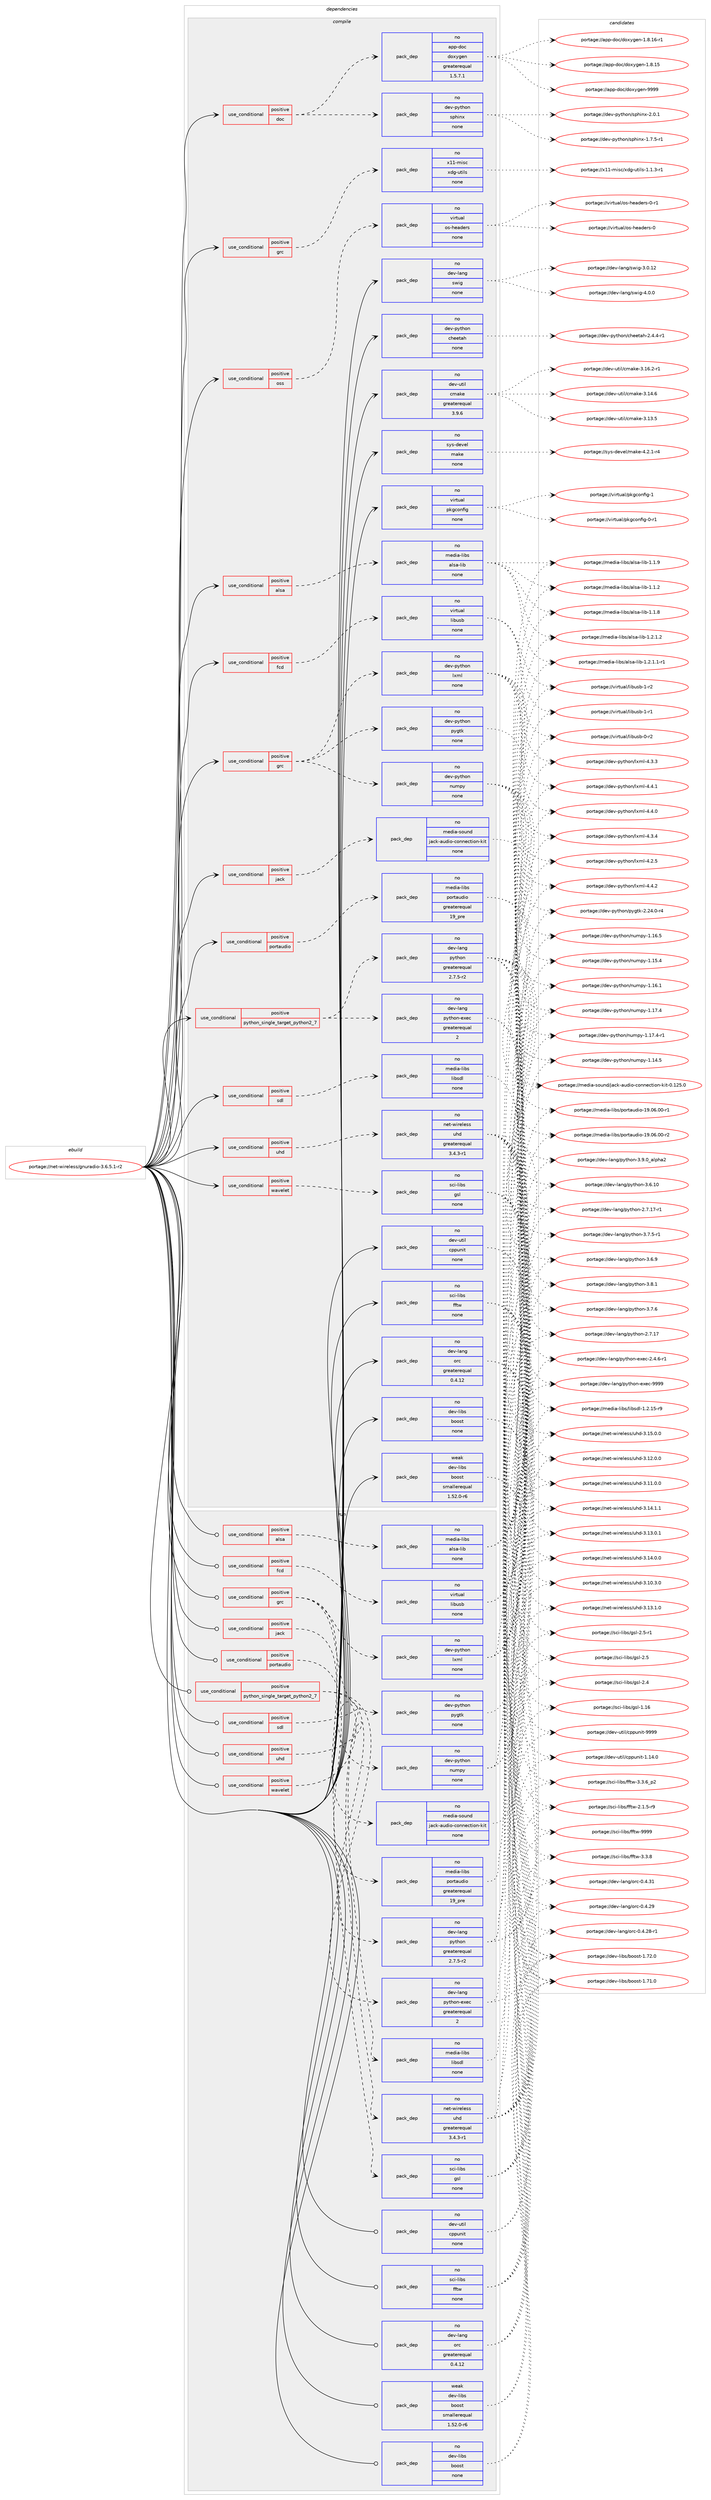 digraph prolog {

# *************
# Graph options
# *************

newrank=true;
concentrate=true;
compound=true;
graph [rankdir=LR,fontname=Helvetica,fontsize=10,ranksep=1.5];#, ranksep=2.5, nodesep=0.2];
edge  [arrowhead=vee];
node  [fontname=Helvetica,fontsize=10];

# **********
# The ebuild
# **********

subgraph cluster_leftcol {
color=gray;
rank=same;
label=<<i>ebuild</i>>;
id [label="portage://net-wireless/gnuradio-3.6.5.1-r2", color=red, width=4, href="../net-wireless/gnuradio-3.6.5.1-r2.svg"];
}

# ****************
# The dependencies
# ****************

subgraph cluster_midcol {
color=gray;
label=<<i>dependencies</i>>;
subgraph cluster_compile {
fillcolor="#eeeeee";
style=filled;
label=<<i>compile</i>>;
subgraph cond22691 {
dependency120195 [label=<<TABLE BORDER="0" CELLBORDER="1" CELLSPACING="0" CELLPADDING="4"><TR><TD ROWSPAN="3" CELLPADDING="10">use_conditional</TD></TR><TR><TD>positive</TD></TR><TR><TD>alsa</TD></TR></TABLE>>, shape=none, color=red];
subgraph pack95549 {
dependency120196 [label=<<TABLE BORDER="0" CELLBORDER="1" CELLSPACING="0" CELLPADDING="4" WIDTH="220"><TR><TD ROWSPAN="6" CELLPADDING="30">pack_dep</TD></TR><TR><TD WIDTH="110">no</TD></TR><TR><TD>media-libs</TD></TR><TR><TD>alsa-lib</TD></TR><TR><TD>none</TD></TR><TR><TD></TD></TR></TABLE>>, shape=none, color=blue];
}
dependency120195:e -> dependency120196:w [weight=20,style="dashed",arrowhead="vee"];
}
id:e -> dependency120195:w [weight=20,style="solid",arrowhead="vee"];
subgraph cond22692 {
dependency120197 [label=<<TABLE BORDER="0" CELLBORDER="1" CELLSPACING="0" CELLPADDING="4"><TR><TD ROWSPAN="3" CELLPADDING="10">use_conditional</TD></TR><TR><TD>positive</TD></TR><TR><TD>doc</TD></TR></TABLE>>, shape=none, color=red];
subgraph pack95550 {
dependency120198 [label=<<TABLE BORDER="0" CELLBORDER="1" CELLSPACING="0" CELLPADDING="4" WIDTH="220"><TR><TD ROWSPAN="6" CELLPADDING="30">pack_dep</TD></TR><TR><TD WIDTH="110">no</TD></TR><TR><TD>app-doc</TD></TR><TR><TD>doxygen</TD></TR><TR><TD>greaterequal</TD></TR><TR><TD>1.5.7.1</TD></TR></TABLE>>, shape=none, color=blue];
}
dependency120197:e -> dependency120198:w [weight=20,style="dashed",arrowhead="vee"];
subgraph pack95551 {
dependency120199 [label=<<TABLE BORDER="0" CELLBORDER="1" CELLSPACING="0" CELLPADDING="4" WIDTH="220"><TR><TD ROWSPAN="6" CELLPADDING="30">pack_dep</TD></TR><TR><TD WIDTH="110">no</TD></TR><TR><TD>dev-python</TD></TR><TR><TD>sphinx</TD></TR><TR><TD>none</TD></TR><TR><TD></TD></TR></TABLE>>, shape=none, color=blue];
}
dependency120197:e -> dependency120199:w [weight=20,style="dashed",arrowhead="vee"];
}
id:e -> dependency120197:w [weight=20,style="solid",arrowhead="vee"];
subgraph cond22693 {
dependency120200 [label=<<TABLE BORDER="0" CELLBORDER="1" CELLSPACING="0" CELLPADDING="4"><TR><TD ROWSPAN="3" CELLPADDING="10">use_conditional</TD></TR><TR><TD>positive</TD></TR><TR><TD>fcd</TD></TR></TABLE>>, shape=none, color=red];
subgraph pack95552 {
dependency120201 [label=<<TABLE BORDER="0" CELLBORDER="1" CELLSPACING="0" CELLPADDING="4" WIDTH="220"><TR><TD ROWSPAN="6" CELLPADDING="30">pack_dep</TD></TR><TR><TD WIDTH="110">no</TD></TR><TR><TD>virtual</TD></TR><TR><TD>libusb</TD></TR><TR><TD>none</TD></TR><TR><TD></TD></TR></TABLE>>, shape=none, color=blue];
}
dependency120200:e -> dependency120201:w [weight=20,style="dashed",arrowhead="vee"];
}
id:e -> dependency120200:w [weight=20,style="solid",arrowhead="vee"];
subgraph cond22694 {
dependency120202 [label=<<TABLE BORDER="0" CELLBORDER="1" CELLSPACING="0" CELLPADDING="4"><TR><TD ROWSPAN="3" CELLPADDING="10">use_conditional</TD></TR><TR><TD>positive</TD></TR><TR><TD>grc</TD></TR></TABLE>>, shape=none, color=red];
subgraph pack95553 {
dependency120203 [label=<<TABLE BORDER="0" CELLBORDER="1" CELLSPACING="0" CELLPADDING="4" WIDTH="220"><TR><TD ROWSPAN="6" CELLPADDING="30">pack_dep</TD></TR><TR><TD WIDTH="110">no</TD></TR><TR><TD>dev-python</TD></TR><TR><TD>lxml</TD></TR><TR><TD>none</TD></TR><TR><TD></TD></TR></TABLE>>, shape=none, color=blue];
}
dependency120202:e -> dependency120203:w [weight=20,style="dashed",arrowhead="vee"];
subgraph pack95554 {
dependency120204 [label=<<TABLE BORDER="0" CELLBORDER="1" CELLSPACING="0" CELLPADDING="4" WIDTH="220"><TR><TD ROWSPAN="6" CELLPADDING="30">pack_dep</TD></TR><TR><TD WIDTH="110">no</TD></TR><TR><TD>dev-python</TD></TR><TR><TD>numpy</TD></TR><TR><TD>none</TD></TR><TR><TD></TD></TR></TABLE>>, shape=none, color=blue];
}
dependency120202:e -> dependency120204:w [weight=20,style="dashed",arrowhead="vee"];
subgraph pack95555 {
dependency120205 [label=<<TABLE BORDER="0" CELLBORDER="1" CELLSPACING="0" CELLPADDING="4" WIDTH="220"><TR><TD ROWSPAN="6" CELLPADDING="30">pack_dep</TD></TR><TR><TD WIDTH="110">no</TD></TR><TR><TD>dev-python</TD></TR><TR><TD>pygtk</TD></TR><TR><TD>none</TD></TR><TR><TD></TD></TR></TABLE>>, shape=none, color=blue];
}
dependency120202:e -> dependency120205:w [weight=20,style="dashed",arrowhead="vee"];
}
id:e -> dependency120202:w [weight=20,style="solid",arrowhead="vee"];
subgraph cond22695 {
dependency120206 [label=<<TABLE BORDER="0" CELLBORDER="1" CELLSPACING="0" CELLPADDING="4"><TR><TD ROWSPAN="3" CELLPADDING="10">use_conditional</TD></TR><TR><TD>positive</TD></TR><TR><TD>grc</TD></TR></TABLE>>, shape=none, color=red];
subgraph pack95556 {
dependency120207 [label=<<TABLE BORDER="0" CELLBORDER="1" CELLSPACING="0" CELLPADDING="4" WIDTH="220"><TR><TD ROWSPAN="6" CELLPADDING="30">pack_dep</TD></TR><TR><TD WIDTH="110">no</TD></TR><TR><TD>x11-misc</TD></TR><TR><TD>xdg-utils</TD></TR><TR><TD>none</TD></TR><TR><TD></TD></TR></TABLE>>, shape=none, color=blue];
}
dependency120206:e -> dependency120207:w [weight=20,style="dashed",arrowhead="vee"];
}
id:e -> dependency120206:w [weight=20,style="solid",arrowhead="vee"];
subgraph cond22696 {
dependency120208 [label=<<TABLE BORDER="0" CELLBORDER="1" CELLSPACING="0" CELLPADDING="4"><TR><TD ROWSPAN="3" CELLPADDING="10">use_conditional</TD></TR><TR><TD>positive</TD></TR><TR><TD>jack</TD></TR></TABLE>>, shape=none, color=red];
subgraph pack95557 {
dependency120209 [label=<<TABLE BORDER="0" CELLBORDER="1" CELLSPACING="0" CELLPADDING="4" WIDTH="220"><TR><TD ROWSPAN="6" CELLPADDING="30">pack_dep</TD></TR><TR><TD WIDTH="110">no</TD></TR><TR><TD>media-sound</TD></TR><TR><TD>jack-audio-connection-kit</TD></TR><TR><TD>none</TD></TR><TR><TD></TD></TR></TABLE>>, shape=none, color=blue];
}
dependency120208:e -> dependency120209:w [weight=20,style="dashed",arrowhead="vee"];
}
id:e -> dependency120208:w [weight=20,style="solid",arrowhead="vee"];
subgraph cond22697 {
dependency120210 [label=<<TABLE BORDER="0" CELLBORDER="1" CELLSPACING="0" CELLPADDING="4"><TR><TD ROWSPAN="3" CELLPADDING="10">use_conditional</TD></TR><TR><TD>positive</TD></TR><TR><TD>oss</TD></TR></TABLE>>, shape=none, color=red];
subgraph pack95558 {
dependency120211 [label=<<TABLE BORDER="0" CELLBORDER="1" CELLSPACING="0" CELLPADDING="4" WIDTH="220"><TR><TD ROWSPAN="6" CELLPADDING="30">pack_dep</TD></TR><TR><TD WIDTH="110">no</TD></TR><TR><TD>virtual</TD></TR><TR><TD>os-headers</TD></TR><TR><TD>none</TD></TR><TR><TD></TD></TR></TABLE>>, shape=none, color=blue];
}
dependency120210:e -> dependency120211:w [weight=20,style="dashed",arrowhead="vee"];
}
id:e -> dependency120210:w [weight=20,style="solid",arrowhead="vee"];
subgraph cond22698 {
dependency120212 [label=<<TABLE BORDER="0" CELLBORDER="1" CELLSPACING="0" CELLPADDING="4"><TR><TD ROWSPAN="3" CELLPADDING="10">use_conditional</TD></TR><TR><TD>positive</TD></TR><TR><TD>portaudio</TD></TR></TABLE>>, shape=none, color=red];
subgraph pack95559 {
dependency120213 [label=<<TABLE BORDER="0" CELLBORDER="1" CELLSPACING="0" CELLPADDING="4" WIDTH="220"><TR><TD ROWSPAN="6" CELLPADDING="30">pack_dep</TD></TR><TR><TD WIDTH="110">no</TD></TR><TR><TD>media-libs</TD></TR><TR><TD>portaudio</TD></TR><TR><TD>greaterequal</TD></TR><TR><TD>19_pre</TD></TR></TABLE>>, shape=none, color=blue];
}
dependency120212:e -> dependency120213:w [weight=20,style="dashed",arrowhead="vee"];
}
id:e -> dependency120212:w [weight=20,style="solid",arrowhead="vee"];
subgraph cond22699 {
dependency120214 [label=<<TABLE BORDER="0" CELLBORDER="1" CELLSPACING="0" CELLPADDING="4"><TR><TD ROWSPAN="3" CELLPADDING="10">use_conditional</TD></TR><TR><TD>positive</TD></TR><TR><TD>python_single_target_python2_7</TD></TR></TABLE>>, shape=none, color=red];
subgraph pack95560 {
dependency120215 [label=<<TABLE BORDER="0" CELLBORDER="1" CELLSPACING="0" CELLPADDING="4" WIDTH="220"><TR><TD ROWSPAN="6" CELLPADDING="30">pack_dep</TD></TR><TR><TD WIDTH="110">no</TD></TR><TR><TD>dev-lang</TD></TR><TR><TD>python</TD></TR><TR><TD>greaterequal</TD></TR><TR><TD>2.7.5-r2</TD></TR></TABLE>>, shape=none, color=blue];
}
dependency120214:e -> dependency120215:w [weight=20,style="dashed",arrowhead="vee"];
subgraph pack95561 {
dependency120216 [label=<<TABLE BORDER="0" CELLBORDER="1" CELLSPACING="0" CELLPADDING="4" WIDTH="220"><TR><TD ROWSPAN="6" CELLPADDING="30">pack_dep</TD></TR><TR><TD WIDTH="110">no</TD></TR><TR><TD>dev-lang</TD></TR><TR><TD>python-exec</TD></TR><TR><TD>greaterequal</TD></TR><TR><TD>2</TD></TR></TABLE>>, shape=none, color=blue];
}
dependency120214:e -> dependency120216:w [weight=20,style="dashed",arrowhead="vee"];
}
id:e -> dependency120214:w [weight=20,style="solid",arrowhead="vee"];
subgraph cond22700 {
dependency120217 [label=<<TABLE BORDER="0" CELLBORDER="1" CELLSPACING="0" CELLPADDING="4"><TR><TD ROWSPAN="3" CELLPADDING="10">use_conditional</TD></TR><TR><TD>positive</TD></TR><TR><TD>sdl</TD></TR></TABLE>>, shape=none, color=red];
subgraph pack95562 {
dependency120218 [label=<<TABLE BORDER="0" CELLBORDER="1" CELLSPACING="0" CELLPADDING="4" WIDTH="220"><TR><TD ROWSPAN="6" CELLPADDING="30">pack_dep</TD></TR><TR><TD WIDTH="110">no</TD></TR><TR><TD>media-libs</TD></TR><TR><TD>libsdl</TD></TR><TR><TD>none</TD></TR><TR><TD></TD></TR></TABLE>>, shape=none, color=blue];
}
dependency120217:e -> dependency120218:w [weight=20,style="dashed",arrowhead="vee"];
}
id:e -> dependency120217:w [weight=20,style="solid",arrowhead="vee"];
subgraph cond22701 {
dependency120219 [label=<<TABLE BORDER="0" CELLBORDER="1" CELLSPACING="0" CELLPADDING="4"><TR><TD ROWSPAN="3" CELLPADDING="10">use_conditional</TD></TR><TR><TD>positive</TD></TR><TR><TD>uhd</TD></TR></TABLE>>, shape=none, color=red];
subgraph pack95563 {
dependency120220 [label=<<TABLE BORDER="0" CELLBORDER="1" CELLSPACING="0" CELLPADDING="4" WIDTH="220"><TR><TD ROWSPAN="6" CELLPADDING="30">pack_dep</TD></TR><TR><TD WIDTH="110">no</TD></TR><TR><TD>net-wireless</TD></TR><TR><TD>uhd</TD></TR><TR><TD>greaterequal</TD></TR><TR><TD>3.4.3-r1</TD></TR></TABLE>>, shape=none, color=blue];
}
dependency120219:e -> dependency120220:w [weight=20,style="dashed",arrowhead="vee"];
}
id:e -> dependency120219:w [weight=20,style="solid",arrowhead="vee"];
subgraph cond22702 {
dependency120221 [label=<<TABLE BORDER="0" CELLBORDER="1" CELLSPACING="0" CELLPADDING="4"><TR><TD ROWSPAN="3" CELLPADDING="10">use_conditional</TD></TR><TR><TD>positive</TD></TR><TR><TD>wavelet</TD></TR></TABLE>>, shape=none, color=red];
subgraph pack95564 {
dependency120222 [label=<<TABLE BORDER="0" CELLBORDER="1" CELLSPACING="0" CELLPADDING="4" WIDTH="220"><TR><TD ROWSPAN="6" CELLPADDING="30">pack_dep</TD></TR><TR><TD WIDTH="110">no</TD></TR><TR><TD>sci-libs</TD></TR><TR><TD>gsl</TD></TR><TR><TD>none</TD></TR><TR><TD></TD></TR></TABLE>>, shape=none, color=blue];
}
dependency120221:e -> dependency120222:w [weight=20,style="dashed",arrowhead="vee"];
}
id:e -> dependency120221:w [weight=20,style="solid",arrowhead="vee"];
subgraph pack95565 {
dependency120223 [label=<<TABLE BORDER="0" CELLBORDER="1" CELLSPACING="0" CELLPADDING="4" WIDTH="220"><TR><TD ROWSPAN="6" CELLPADDING="30">pack_dep</TD></TR><TR><TD WIDTH="110">no</TD></TR><TR><TD>dev-lang</TD></TR><TR><TD>orc</TD></TR><TR><TD>greaterequal</TD></TR><TR><TD>0.4.12</TD></TR></TABLE>>, shape=none, color=blue];
}
id:e -> dependency120223:w [weight=20,style="solid",arrowhead="vee"];
subgraph pack95566 {
dependency120224 [label=<<TABLE BORDER="0" CELLBORDER="1" CELLSPACING="0" CELLPADDING="4" WIDTH="220"><TR><TD ROWSPAN="6" CELLPADDING="30">pack_dep</TD></TR><TR><TD WIDTH="110">no</TD></TR><TR><TD>dev-lang</TD></TR><TR><TD>swig</TD></TR><TR><TD>none</TD></TR><TR><TD></TD></TR></TABLE>>, shape=none, color=blue];
}
id:e -> dependency120224:w [weight=20,style="solid",arrowhead="vee"];
subgraph pack95567 {
dependency120225 [label=<<TABLE BORDER="0" CELLBORDER="1" CELLSPACING="0" CELLPADDING="4" WIDTH="220"><TR><TD ROWSPAN="6" CELLPADDING="30">pack_dep</TD></TR><TR><TD WIDTH="110">no</TD></TR><TR><TD>dev-libs</TD></TR><TR><TD>boost</TD></TR><TR><TD>none</TD></TR><TR><TD></TD></TR></TABLE>>, shape=none, color=blue];
}
id:e -> dependency120225:w [weight=20,style="solid",arrowhead="vee"];
subgraph pack95568 {
dependency120226 [label=<<TABLE BORDER="0" CELLBORDER="1" CELLSPACING="0" CELLPADDING="4" WIDTH="220"><TR><TD ROWSPAN="6" CELLPADDING="30">pack_dep</TD></TR><TR><TD WIDTH="110">no</TD></TR><TR><TD>dev-python</TD></TR><TR><TD>cheetah</TD></TR><TR><TD>none</TD></TR><TR><TD></TD></TR></TABLE>>, shape=none, color=blue];
}
id:e -> dependency120226:w [weight=20,style="solid",arrowhead="vee"];
subgraph pack95569 {
dependency120227 [label=<<TABLE BORDER="0" CELLBORDER="1" CELLSPACING="0" CELLPADDING="4" WIDTH="220"><TR><TD ROWSPAN="6" CELLPADDING="30">pack_dep</TD></TR><TR><TD WIDTH="110">no</TD></TR><TR><TD>dev-util</TD></TR><TR><TD>cmake</TD></TR><TR><TD>greaterequal</TD></TR><TR><TD>3.9.6</TD></TR></TABLE>>, shape=none, color=blue];
}
id:e -> dependency120227:w [weight=20,style="solid",arrowhead="vee"];
subgraph pack95570 {
dependency120228 [label=<<TABLE BORDER="0" CELLBORDER="1" CELLSPACING="0" CELLPADDING="4" WIDTH="220"><TR><TD ROWSPAN="6" CELLPADDING="30">pack_dep</TD></TR><TR><TD WIDTH="110">no</TD></TR><TR><TD>dev-util</TD></TR><TR><TD>cppunit</TD></TR><TR><TD>none</TD></TR><TR><TD></TD></TR></TABLE>>, shape=none, color=blue];
}
id:e -> dependency120228:w [weight=20,style="solid",arrowhead="vee"];
subgraph pack95571 {
dependency120229 [label=<<TABLE BORDER="0" CELLBORDER="1" CELLSPACING="0" CELLPADDING="4" WIDTH="220"><TR><TD ROWSPAN="6" CELLPADDING="30">pack_dep</TD></TR><TR><TD WIDTH="110">no</TD></TR><TR><TD>sci-libs</TD></TR><TR><TD>fftw</TD></TR><TR><TD>none</TD></TR><TR><TD></TD></TR></TABLE>>, shape=none, color=blue];
}
id:e -> dependency120229:w [weight=20,style="solid",arrowhead="vee"];
subgraph pack95572 {
dependency120230 [label=<<TABLE BORDER="0" CELLBORDER="1" CELLSPACING="0" CELLPADDING="4" WIDTH="220"><TR><TD ROWSPAN="6" CELLPADDING="30">pack_dep</TD></TR><TR><TD WIDTH="110">no</TD></TR><TR><TD>sys-devel</TD></TR><TR><TD>make</TD></TR><TR><TD>none</TD></TR><TR><TD></TD></TR></TABLE>>, shape=none, color=blue];
}
id:e -> dependency120230:w [weight=20,style="solid",arrowhead="vee"];
subgraph pack95573 {
dependency120231 [label=<<TABLE BORDER="0" CELLBORDER="1" CELLSPACING="0" CELLPADDING="4" WIDTH="220"><TR><TD ROWSPAN="6" CELLPADDING="30">pack_dep</TD></TR><TR><TD WIDTH="110">no</TD></TR><TR><TD>virtual</TD></TR><TR><TD>pkgconfig</TD></TR><TR><TD>none</TD></TR><TR><TD></TD></TR></TABLE>>, shape=none, color=blue];
}
id:e -> dependency120231:w [weight=20,style="solid",arrowhead="vee"];
subgraph pack95574 {
dependency120232 [label=<<TABLE BORDER="0" CELLBORDER="1" CELLSPACING="0" CELLPADDING="4" WIDTH="220"><TR><TD ROWSPAN="6" CELLPADDING="30">pack_dep</TD></TR><TR><TD WIDTH="110">weak</TD></TR><TR><TD>dev-libs</TD></TR><TR><TD>boost</TD></TR><TR><TD>smallerequal</TD></TR><TR><TD>1.52.0-r6</TD></TR></TABLE>>, shape=none, color=blue];
}
id:e -> dependency120232:w [weight=20,style="solid",arrowhead="vee"];
}
subgraph cluster_compileandrun {
fillcolor="#eeeeee";
style=filled;
label=<<i>compile and run</i>>;
}
subgraph cluster_run {
fillcolor="#eeeeee";
style=filled;
label=<<i>run</i>>;
subgraph cond22703 {
dependency120233 [label=<<TABLE BORDER="0" CELLBORDER="1" CELLSPACING="0" CELLPADDING="4"><TR><TD ROWSPAN="3" CELLPADDING="10">use_conditional</TD></TR><TR><TD>positive</TD></TR><TR><TD>alsa</TD></TR></TABLE>>, shape=none, color=red];
subgraph pack95575 {
dependency120234 [label=<<TABLE BORDER="0" CELLBORDER="1" CELLSPACING="0" CELLPADDING="4" WIDTH="220"><TR><TD ROWSPAN="6" CELLPADDING="30">pack_dep</TD></TR><TR><TD WIDTH="110">no</TD></TR><TR><TD>media-libs</TD></TR><TR><TD>alsa-lib</TD></TR><TR><TD>none</TD></TR><TR><TD></TD></TR></TABLE>>, shape=none, color=blue];
}
dependency120233:e -> dependency120234:w [weight=20,style="dashed",arrowhead="vee"];
}
id:e -> dependency120233:w [weight=20,style="solid",arrowhead="odot"];
subgraph cond22704 {
dependency120235 [label=<<TABLE BORDER="0" CELLBORDER="1" CELLSPACING="0" CELLPADDING="4"><TR><TD ROWSPAN="3" CELLPADDING="10">use_conditional</TD></TR><TR><TD>positive</TD></TR><TR><TD>fcd</TD></TR></TABLE>>, shape=none, color=red];
subgraph pack95576 {
dependency120236 [label=<<TABLE BORDER="0" CELLBORDER="1" CELLSPACING="0" CELLPADDING="4" WIDTH="220"><TR><TD ROWSPAN="6" CELLPADDING="30">pack_dep</TD></TR><TR><TD WIDTH="110">no</TD></TR><TR><TD>virtual</TD></TR><TR><TD>libusb</TD></TR><TR><TD>none</TD></TR><TR><TD></TD></TR></TABLE>>, shape=none, color=blue];
}
dependency120235:e -> dependency120236:w [weight=20,style="dashed",arrowhead="vee"];
}
id:e -> dependency120235:w [weight=20,style="solid",arrowhead="odot"];
subgraph cond22705 {
dependency120237 [label=<<TABLE BORDER="0" CELLBORDER="1" CELLSPACING="0" CELLPADDING="4"><TR><TD ROWSPAN="3" CELLPADDING="10">use_conditional</TD></TR><TR><TD>positive</TD></TR><TR><TD>grc</TD></TR></TABLE>>, shape=none, color=red];
subgraph pack95577 {
dependency120238 [label=<<TABLE BORDER="0" CELLBORDER="1" CELLSPACING="0" CELLPADDING="4" WIDTH="220"><TR><TD ROWSPAN="6" CELLPADDING="30">pack_dep</TD></TR><TR><TD WIDTH="110">no</TD></TR><TR><TD>dev-python</TD></TR><TR><TD>lxml</TD></TR><TR><TD>none</TD></TR><TR><TD></TD></TR></TABLE>>, shape=none, color=blue];
}
dependency120237:e -> dependency120238:w [weight=20,style="dashed",arrowhead="vee"];
subgraph pack95578 {
dependency120239 [label=<<TABLE BORDER="0" CELLBORDER="1" CELLSPACING="0" CELLPADDING="4" WIDTH="220"><TR><TD ROWSPAN="6" CELLPADDING="30">pack_dep</TD></TR><TR><TD WIDTH="110">no</TD></TR><TR><TD>dev-python</TD></TR><TR><TD>numpy</TD></TR><TR><TD>none</TD></TR><TR><TD></TD></TR></TABLE>>, shape=none, color=blue];
}
dependency120237:e -> dependency120239:w [weight=20,style="dashed",arrowhead="vee"];
subgraph pack95579 {
dependency120240 [label=<<TABLE BORDER="0" CELLBORDER="1" CELLSPACING="0" CELLPADDING="4" WIDTH="220"><TR><TD ROWSPAN="6" CELLPADDING="30">pack_dep</TD></TR><TR><TD WIDTH="110">no</TD></TR><TR><TD>dev-python</TD></TR><TR><TD>pygtk</TD></TR><TR><TD>none</TD></TR><TR><TD></TD></TR></TABLE>>, shape=none, color=blue];
}
dependency120237:e -> dependency120240:w [weight=20,style="dashed",arrowhead="vee"];
}
id:e -> dependency120237:w [weight=20,style="solid",arrowhead="odot"];
subgraph cond22706 {
dependency120241 [label=<<TABLE BORDER="0" CELLBORDER="1" CELLSPACING="0" CELLPADDING="4"><TR><TD ROWSPAN="3" CELLPADDING="10">use_conditional</TD></TR><TR><TD>positive</TD></TR><TR><TD>jack</TD></TR></TABLE>>, shape=none, color=red];
subgraph pack95580 {
dependency120242 [label=<<TABLE BORDER="0" CELLBORDER="1" CELLSPACING="0" CELLPADDING="4" WIDTH="220"><TR><TD ROWSPAN="6" CELLPADDING="30">pack_dep</TD></TR><TR><TD WIDTH="110">no</TD></TR><TR><TD>media-sound</TD></TR><TR><TD>jack-audio-connection-kit</TD></TR><TR><TD>none</TD></TR><TR><TD></TD></TR></TABLE>>, shape=none, color=blue];
}
dependency120241:e -> dependency120242:w [weight=20,style="dashed",arrowhead="vee"];
}
id:e -> dependency120241:w [weight=20,style="solid",arrowhead="odot"];
subgraph cond22707 {
dependency120243 [label=<<TABLE BORDER="0" CELLBORDER="1" CELLSPACING="0" CELLPADDING="4"><TR><TD ROWSPAN="3" CELLPADDING="10">use_conditional</TD></TR><TR><TD>positive</TD></TR><TR><TD>portaudio</TD></TR></TABLE>>, shape=none, color=red];
subgraph pack95581 {
dependency120244 [label=<<TABLE BORDER="0" CELLBORDER="1" CELLSPACING="0" CELLPADDING="4" WIDTH="220"><TR><TD ROWSPAN="6" CELLPADDING="30">pack_dep</TD></TR><TR><TD WIDTH="110">no</TD></TR><TR><TD>media-libs</TD></TR><TR><TD>portaudio</TD></TR><TR><TD>greaterequal</TD></TR><TR><TD>19_pre</TD></TR></TABLE>>, shape=none, color=blue];
}
dependency120243:e -> dependency120244:w [weight=20,style="dashed",arrowhead="vee"];
}
id:e -> dependency120243:w [weight=20,style="solid",arrowhead="odot"];
subgraph cond22708 {
dependency120245 [label=<<TABLE BORDER="0" CELLBORDER="1" CELLSPACING="0" CELLPADDING="4"><TR><TD ROWSPAN="3" CELLPADDING="10">use_conditional</TD></TR><TR><TD>positive</TD></TR><TR><TD>python_single_target_python2_7</TD></TR></TABLE>>, shape=none, color=red];
subgraph pack95582 {
dependency120246 [label=<<TABLE BORDER="0" CELLBORDER="1" CELLSPACING="0" CELLPADDING="4" WIDTH="220"><TR><TD ROWSPAN="6" CELLPADDING="30">pack_dep</TD></TR><TR><TD WIDTH="110">no</TD></TR><TR><TD>dev-lang</TD></TR><TR><TD>python</TD></TR><TR><TD>greaterequal</TD></TR><TR><TD>2.7.5-r2</TD></TR></TABLE>>, shape=none, color=blue];
}
dependency120245:e -> dependency120246:w [weight=20,style="dashed",arrowhead="vee"];
subgraph pack95583 {
dependency120247 [label=<<TABLE BORDER="0" CELLBORDER="1" CELLSPACING="0" CELLPADDING="4" WIDTH="220"><TR><TD ROWSPAN="6" CELLPADDING="30">pack_dep</TD></TR><TR><TD WIDTH="110">no</TD></TR><TR><TD>dev-lang</TD></TR><TR><TD>python-exec</TD></TR><TR><TD>greaterequal</TD></TR><TR><TD>2</TD></TR></TABLE>>, shape=none, color=blue];
}
dependency120245:e -> dependency120247:w [weight=20,style="dashed",arrowhead="vee"];
}
id:e -> dependency120245:w [weight=20,style="solid",arrowhead="odot"];
subgraph cond22709 {
dependency120248 [label=<<TABLE BORDER="0" CELLBORDER="1" CELLSPACING="0" CELLPADDING="4"><TR><TD ROWSPAN="3" CELLPADDING="10">use_conditional</TD></TR><TR><TD>positive</TD></TR><TR><TD>sdl</TD></TR></TABLE>>, shape=none, color=red];
subgraph pack95584 {
dependency120249 [label=<<TABLE BORDER="0" CELLBORDER="1" CELLSPACING="0" CELLPADDING="4" WIDTH="220"><TR><TD ROWSPAN="6" CELLPADDING="30">pack_dep</TD></TR><TR><TD WIDTH="110">no</TD></TR><TR><TD>media-libs</TD></TR><TR><TD>libsdl</TD></TR><TR><TD>none</TD></TR><TR><TD></TD></TR></TABLE>>, shape=none, color=blue];
}
dependency120248:e -> dependency120249:w [weight=20,style="dashed",arrowhead="vee"];
}
id:e -> dependency120248:w [weight=20,style="solid",arrowhead="odot"];
subgraph cond22710 {
dependency120250 [label=<<TABLE BORDER="0" CELLBORDER="1" CELLSPACING="0" CELLPADDING="4"><TR><TD ROWSPAN="3" CELLPADDING="10">use_conditional</TD></TR><TR><TD>positive</TD></TR><TR><TD>uhd</TD></TR></TABLE>>, shape=none, color=red];
subgraph pack95585 {
dependency120251 [label=<<TABLE BORDER="0" CELLBORDER="1" CELLSPACING="0" CELLPADDING="4" WIDTH="220"><TR><TD ROWSPAN="6" CELLPADDING="30">pack_dep</TD></TR><TR><TD WIDTH="110">no</TD></TR><TR><TD>net-wireless</TD></TR><TR><TD>uhd</TD></TR><TR><TD>greaterequal</TD></TR><TR><TD>3.4.3-r1</TD></TR></TABLE>>, shape=none, color=blue];
}
dependency120250:e -> dependency120251:w [weight=20,style="dashed",arrowhead="vee"];
}
id:e -> dependency120250:w [weight=20,style="solid",arrowhead="odot"];
subgraph cond22711 {
dependency120252 [label=<<TABLE BORDER="0" CELLBORDER="1" CELLSPACING="0" CELLPADDING="4"><TR><TD ROWSPAN="3" CELLPADDING="10">use_conditional</TD></TR><TR><TD>positive</TD></TR><TR><TD>wavelet</TD></TR></TABLE>>, shape=none, color=red];
subgraph pack95586 {
dependency120253 [label=<<TABLE BORDER="0" CELLBORDER="1" CELLSPACING="0" CELLPADDING="4" WIDTH="220"><TR><TD ROWSPAN="6" CELLPADDING="30">pack_dep</TD></TR><TR><TD WIDTH="110">no</TD></TR><TR><TD>sci-libs</TD></TR><TR><TD>gsl</TD></TR><TR><TD>none</TD></TR><TR><TD></TD></TR></TABLE>>, shape=none, color=blue];
}
dependency120252:e -> dependency120253:w [weight=20,style="dashed",arrowhead="vee"];
}
id:e -> dependency120252:w [weight=20,style="solid",arrowhead="odot"];
subgraph pack95587 {
dependency120254 [label=<<TABLE BORDER="0" CELLBORDER="1" CELLSPACING="0" CELLPADDING="4" WIDTH="220"><TR><TD ROWSPAN="6" CELLPADDING="30">pack_dep</TD></TR><TR><TD WIDTH="110">no</TD></TR><TR><TD>dev-lang</TD></TR><TR><TD>orc</TD></TR><TR><TD>greaterequal</TD></TR><TR><TD>0.4.12</TD></TR></TABLE>>, shape=none, color=blue];
}
id:e -> dependency120254:w [weight=20,style="solid",arrowhead="odot"];
subgraph pack95588 {
dependency120255 [label=<<TABLE BORDER="0" CELLBORDER="1" CELLSPACING="0" CELLPADDING="4" WIDTH="220"><TR><TD ROWSPAN="6" CELLPADDING="30">pack_dep</TD></TR><TR><TD WIDTH="110">no</TD></TR><TR><TD>dev-libs</TD></TR><TR><TD>boost</TD></TR><TR><TD>none</TD></TR><TR><TD></TD></TR></TABLE>>, shape=none, color=blue];
}
id:e -> dependency120255:w [weight=20,style="solid",arrowhead="odot"];
subgraph pack95589 {
dependency120256 [label=<<TABLE BORDER="0" CELLBORDER="1" CELLSPACING="0" CELLPADDING="4" WIDTH="220"><TR><TD ROWSPAN="6" CELLPADDING="30">pack_dep</TD></TR><TR><TD WIDTH="110">no</TD></TR><TR><TD>dev-util</TD></TR><TR><TD>cppunit</TD></TR><TR><TD>none</TD></TR><TR><TD></TD></TR></TABLE>>, shape=none, color=blue];
}
id:e -> dependency120256:w [weight=20,style="solid",arrowhead="odot"];
subgraph pack95590 {
dependency120257 [label=<<TABLE BORDER="0" CELLBORDER="1" CELLSPACING="0" CELLPADDING="4" WIDTH="220"><TR><TD ROWSPAN="6" CELLPADDING="30">pack_dep</TD></TR><TR><TD WIDTH="110">no</TD></TR><TR><TD>sci-libs</TD></TR><TR><TD>fftw</TD></TR><TR><TD>none</TD></TR><TR><TD></TD></TR></TABLE>>, shape=none, color=blue];
}
id:e -> dependency120257:w [weight=20,style="solid",arrowhead="odot"];
subgraph pack95591 {
dependency120258 [label=<<TABLE BORDER="0" CELLBORDER="1" CELLSPACING="0" CELLPADDING="4" WIDTH="220"><TR><TD ROWSPAN="6" CELLPADDING="30">pack_dep</TD></TR><TR><TD WIDTH="110">weak</TD></TR><TR><TD>dev-libs</TD></TR><TR><TD>boost</TD></TR><TR><TD>smallerequal</TD></TR><TR><TD>1.52.0-r6</TD></TR></TABLE>>, shape=none, color=blue];
}
id:e -> dependency120258:w [weight=20,style="solid",arrowhead="odot"];
}
}

# **************
# The candidates
# **************

subgraph cluster_choices {
rank=same;
color=gray;
label=<<i>candidates</i>>;

subgraph choice95549 {
color=black;
nodesep=1;
choice10910110010597451081059811547971081159745108105984549465046494650 [label="portage://media-libs/alsa-lib-1.2.1.2", color=red, width=4,href="../media-libs/alsa-lib-1.2.1.2.svg"];
choice109101100105974510810598115479710811597451081059845494650464946494511449 [label="portage://media-libs/alsa-lib-1.2.1.1-r1", color=red, width=4,href="../media-libs/alsa-lib-1.2.1.1-r1.svg"];
choice1091011001059745108105981154797108115974510810598454946494657 [label="portage://media-libs/alsa-lib-1.1.9", color=red, width=4,href="../media-libs/alsa-lib-1.1.9.svg"];
choice1091011001059745108105981154797108115974510810598454946494656 [label="portage://media-libs/alsa-lib-1.1.8", color=red, width=4,href="../media-libs/alsa-lib-1.1.8.svg"];
choice1091011001059745108105981154797108115974510810598454946494650 [label="portage://media-libs/alsa-lib-1.1.2", color=red, width=4,href="../media-libs/alsa-lib-1.1.2.svg"];
dependency120196:e -> choice10910110010597451081059811547971081159745108105984549465046494650:w [style=dotted,weight="100"];
dependency120196:e -> choice109101100105974510810598115479710811597451081059845494650464946494511449:w [style=dotted,weight="100"];
dependency120196:e -> choice1091011001059745108105981154797108115974510810598454946494657:w [style=dotted,weight="100"];
dependency120196:e -> choice1091011001059745108105981154797108115974510810598454946494656:w [style=dotted,weight="100"];
dependency120196:e -> choice1091011001059745108105981154797108115974510810598454946494650:w [style=dotted,weight="100"];
}
subgraph choice95550 {
color=black;
nodesep=1;
choice971121124510011199471001111201211031011104557575757 [label="portage://app-doc/doxygen-9999", color=red, width=4,href="../app-doc/doxygen-9999.svg"];
choice97112112451001119947100111120121103101110454946564649544511449 [label="portage://app-doc/doxygen-1.8.16-r1", color=red, width=4,href="../app-doc/doxygen-1.8.16-r1.svg"];
choice9711211245100111994710011112012110310111045494656464953 [label="portage://app-doc/doxygen-1.8.15", color=red, width=4,href="../app-doc/doxygen-1.8.15.svg"];
dependency120198:e -> choice971121124510011199471001111201211031011104557575757:w [style=dotted,weight="100"];
dependency120198:e -> choice97112112451001119947100111120121103101110454946564649544511449:w [style=dotted,weight="100"];
dependency120198:e -> choice9711211245100111994710011112012110310111045494656464953:w [style=dotted,weight="100"];
}
subgraph choice95551 {
color=black;
nodesep=1;
choice1001011184511212111610411111047115112104105110120455046484649 [label="portage://dev-python/sphinx-2.0.1", color=red, width=4,href="../dev-python/sphinx-2.0.1.svg"];
choice10010111845112121116104111110471151121041051101204549465546534511449 [label="portage://dev-python/sphinx-1.7.5-r1", color=red, width=4,href="../dev-python/sphinx-1.7.5-r1.svg"];
dependency120199:e -> choice1001011184511212111610411111047115112104105110120455046484649:w [style=dotted,weight="100"];
dependency120199:e -> choice10010111845112121116104111110471151121041051101204549465546534511449:w [style=dotted,weight="100"];
}
subgraph choice95552 {
color=black;
nodesep=1;
choice1181051141161179710847108105981171159845494511450 [label="portage://virtual/libusb-1-r2", color=red, width=4,href="../virtual/libusb-1-r2.svg"];
choice1181051141161179710847108105981171159845494511449 [label="portage://virtual/libusb-1-r1", color=red, width=4,href="../virtual/libusb-1-r1.svg"];
choice1181051141161179710847108105981171159845484511450 [label="portage://virtual/libusb-0-r2", color=red, width=4,href="../virtual/libusb-0-r2.svg"];
dependency120201:e -> choice1181051141161179710847108105981171159845494511450:w [style=dotted,weight="100"];
dependency120201:e -> choice1181051141161179710847108105981171159845494511449:w [style=dotted,weight="100"];
dependency120201:e -> choice1181051141161179710847108105981171159845484511450:w [style=dotted,weight="100"];
}
subgraph choice95553 {
color=black;
nodesep=1;
choice1001011184511212111610411111047108120109108455246524650 [label="portage://dev-python/lxml-4.4.2", color=red, width=4,href="../dev-python/lxml-4.4.2.svg"];
choice1001011184511212111610411111047108120109108455246524649 [label="portage://dev-python/lxml-4.4.1", color=red, width=4,href="../dev-python/lxml-4.4.1.svg"];
choice1001011184511212111610411111047108120109108455246524648 [label="portage://dev-python/lxml-4.4.0", color=red, width=4,href="../dev-python/lxml-4.4.0.svg"];
choice1001011184511212111610411111047108120109108455246514652 [label="portage://dev-python/lxml-4.3.4", color=red, width=4,href="../dev-python/lxml-4.3.4.svg"];
choice1001011184511212111610411111047108120109108455246514651 [label="portage://dev-python/lxml-4.3.3", color=red, width=4,href="../dev-python/lxml-4.3.3.svg"];
choice1001011184511212111610411111047108120109108455246504653 [label="portage://dev-python/lxml-4.2.5", color=red, width=4,href="../dev-python/lxml-4.2.5.svg"];
dependency120203:e -> choice1001011184511212111610411111047108120109108455246524650:w [style=dotted,weight="100"];
dependency120203:e -> choice1001011184511212111610411111047108120109108455246524649:w [style=dotted,weight="100"];
dependency120203:e -> choice1001011184511212111610411111047108120109108455246524648:w [style=dotted,weight="100"];
dependency120203:e -> choice1001011184511212111610411111047108120109108455246514652:w [style=dotted,weight="100"];
dependency120203:e -> choice1001011184511212111610411111047108120109108455246514651:w [style=dotted,weight="100"];
dependency120203:e -> choice1001011184511212111610411111047108120109108455246504653:w [style=dotted,weight="100"];
}
subgraph choice95554 {
color=black;
nodesep=1;
choice1001011184511212111610411111047110117109112121454946495546524511449 [label="portage://dev-python/numpy-1.17.4-r1", color=red, width=4,href="../dev-python/numpy-1.17.4-r1.svg"];
choice100101118451121211161041111104711011710911212145494649554652 [label="portage://dev-python/numpy-1.17.4", color=red, width=4,href="../dev-python/numpy-1.17.4.svg"];
choice100101118451121211161041111104711011710911212145494649544653 [label="portage://dev-python/numpy-1.16.5", color=red, width=4,href="../dev-python/numpy-1.16.5.svg"];
choice100101118451121211161041111104711011710911212145494649544649 [label="portage://dev-python/numpy-1.16.1", color=red, width=4,href="../dev-python/numpy-1.16.1.svg"];
choice100101118451121211161041111104711011710911212145494649534652 [label="portage://dev-python/numpy-1.15.4", color=red, width=4,href="../dev-python/numpy-1.15.4.svg"];
choice100101118451121211161041111104711011710911212145494649524653 [label="portage://dev-python/numpy-1.14.5", color=red, width=4,href="../dev-python/numpy-1.14.5.svg"];
dependency120204:e -> choice1001011184511212111610411111047110117109112121454946495546524511449:w [style=dotted,weight="100"];
dependency120204:e -> choice100101118451121211161041111104711011710911212145494649554652:w [style=dotted,weight="100"];
dependency120204:e -> choice100101118451121211161041111104711011710911212145494649544653:w [style=dotted,weight="100"];
dependency120204:e -> choice100101118451121211161041111104711011710911212145494649544649:w [style=dotted,weight="100"];
dependency120204:e -> choice100101118451121211161041111104711011710911212145494649534652:w [style=dotted,weight="100"];
dependency120204:e -> choice100101118451121211161041111104711011710911212145494649524653:w [style=dotted,weight="100"];
}
subgraph choice95555 {
color=black;
nodesep=1;
choice1001011184511212111610411111047112121103116107455046505246484511452 [label="portage://dev-python/pygtk-2.24.0-r4", color=red, width=4,href="../dev-python/pygtk-2.24.0-r4.svg"];
dependency120205:e -> choice1001011184511212111610411111047112121103116107455046505246484511452:w [style=dotted,weight="100"];
}
subgraph choice95556 {
color=black;
nodesep=1;
choice1204949451091051159947120100103451171161051081154549464946514511449 [label="portage://x11-misc/xdg-utils-1.1.3-r1", color=red, width=4,href="../x11-misc/xdg-utils-1.1.3-r1.svg"];
dependency120207:e -> choice1204949451091051159947120100103451171161051081154549464946514511449:w [style=dotted,weight="100"];
}
subgraph choice95557 {
color=black;
nodesep=1;
choice10910110010597451151111171101004710697991074597117100105111459911111011010199116105111110451071051164548464950534648 [label="portage://media-sound/jack-audio-connection-kit-0.125.0", color=red, width=4,href="../media-sound/jack-audio-connection-kit-0.125.0.svg"];
dependency120209:e -> choice10910110010597451151111171101004710697991074597117100105111459911111011010199116105111110451071051164548464950534648:w [style=dotted,weight="100"];
}
subgraph choice95558 {
color=black;
nodesep=1;
choice1181051141161179710847111115451041019710010111411545484511449 [label="portage://virtual/os-headers-0-r1", color=red, width=4,href="../virtual/os-headers-0-r1.svg"];
choice118105114116117971084711111545104101971001011141154548 [label="portage://virtual/os-headers-0", color=red, width=4,href="../virtual/os-headers-0.svg"];
dependency120211:e -> choice1181051141161179710847111115451041019710010111411545484511449:w [style=dotted,weight="100"];
dependency120211:e -> choice118105114116117971084711111545104101971001011141154548:w [style=dotted,weight="100"];
}
subgraph choice95559 {
color=black;
nodesep=1;
choice10910110010597451081059811547112111114116971171001051114549574648544648484511450 [label="portage://media-libs/portaudio-19.06.00-r2", color=red, width=4,href="../media-libs/portaudio-19.06.00-r2.svg"];
choice10910110010597451081059811547112111114116971171001051114549574648544648484511449 [label="portage://media-libs/portaudio-19.06.00-r1", color=red, width=4,href="../media-libs/portaudio-19.06.00-r1.svg"];
dependency120213:e -> choice10910110010597451081059811547112111114116971171001051114549574648544648484511450:w [style=dotted,weight="100"];
dependency120213:e -> choice10910110010597451081059811547112111114116971171001051114549574648544648484511449:w [style=dotted,weight="100"];
}
subgraph choice95560 {
color=black;
nodesep=1;
choice10010111845108971101034711212111610411111045514657464895971081121049750 [label="portage://dev-lang/python-3.9.0_alpha2", color=red, width=4,href="../dev-lang/python-3.9.0_alpha2.svg"];
choice100101118451089711010347112121116104111110455146564649 [label="portage://dev-lang/python-3.8.1", color=red, width=4,href="../dev-lang/python-3.8.1.svg"];
choice100101118451089711010347112121116104111110455146554654 [label="portage://dev-lang/python-3.7.6", color=red, width=4,href="../dev-lang/python-3.7.6.svg"];
choice1001011184510897110103471121211161041111104551465546534511449 [label="portage://dev-lang/python-3.7.5-r1", color=red, width=4,href="../dev-lang/python-3.7.5-r1.svg"];
choice100101118451089711010347112121116104111110455146544657 [label="portage://dev-lang/python-3.6.9", color=red, width=4,href="../dev-lang/python-3.6.9.svg"];
choice10010111845108971101034711212111610411111045514654464948 [label="portage://dev-lang/python-3.6.10", color=red, width=4,href="../dev-lang/python-3.6.10.svg"];
choice100101118451089711010347112121116104111110455046554649554511449 [label="portage://dev-lang/python-2.7.17-r1", color=red, width=4,href="../dev-lang/python-2.7.17-r1.svg"];
choice10010111845108971101034711212111610411111045504655464955 [label="portage://dev-lang/python-2.7.17", color=red, width=4,href="../dev-lang/python-2.7.17.svg"];
dependency120215:e -> choice10010111845108971101034711212111610411111045514657464895971081121049750:w [style=dotted,weight="100"];
dependency120215:e -> choice100101118451089711010347112121116104111110455146564649:w [style=dotted,weight="100"];
dependency120215:e -> choice100101118451089711010347112121116104111110455146554654:w [style=dotted,weight="100"];
dependency120215:e -> choice1001011184510897110103471121211161041111104551465546534511449:w [style=dotted,weight="100"];
dependency120215:e -> choice100101118451089711010347112121116104111110455146544657:w [style=dotted,weight="100"];
dependency120215:e -> choice10010111845108971101034711212111610411111045514654464948:w [style=dotted,weight="100"];
dependency120215:e -> choice100101118451089711010347112121116104111110455046554649554511449:w [style=dotted,weight="100"];
dependency120215:e -> choice10010111845108971101034711212111610411111045504655464955:w [style=dotted,weight="100"];
}
subgraph choice95561 {
color=black;
nodesep=1;
choice10010111845108971101034711212111610411111045101120101994557575757 [label="portage://dev-lang/python-exec-9999", color=red, width=4,href="../dev-lang/python-exec-9999.svg"];
choice10010111845108971101034711212111610411111045101120101994550465246544511449 [label="portage://dev-lang/python-exec-2.4.6-r1", color=red, width=4,href="../dev-lang/python-exec-2.4.6-r1.svg"];
dependency120216:e -> choice10010111845108971101034711212111610411111045101120101994557575757:w [style=dotted,weight="100"];
dependency120216:e -> choice10010111845108971101034711212111610411111045101120101994550465246544511449:w [style=dotted,weight="100"];
}
subgraph choice95562 {
color=black;
nodesep=1;
choice1091011001059745108105981154710810598115100108454946504649534511457 [label="portage://media-libs/libsdl-1.2.15-r9", color=red, width=4,href="../media-libs/libsdl-1.2.15-r9.svg"];
dependency120218:e -> choice1091011001059745108105981154710810598115100108454946504649534511457:w [style=dotted,weight="100"];
}
subgraph choice95563 {
color=black;
nodesep=1;
choice1101011164511910511410110810111511547117104100455146495346484648 [label="portage://net-wireless/uhd-3.15.0.0", color=red, width=4,href="../net-wireless/uhd-3.15.0.0.svg"];
choice1101011164511910511410110810111511547117104100455146495246494649 [label="portage://net-wireless/uhd-3.14.1.1", color=red, width=4,href="../net-wireless/uhd-3.14.1.1.svg"];
choice1101011164511910511410110810111511547117104100455146495246484648 [label="portage://net-wireless/uhd-3.14.0.0", color=red, width=4,href="../net-wireless/uhd-3.14.0.0.svg"];
choice1101011164511910511410110810111511547117104100455146495146494648 [label="portage://net-wireless/uhd-3.13.1.0", color=red, width=4,href="../net-wireless/uhd-3.13.1.0.svg"];
choice1101011164511910511410110810111511547117104100455146495146484649 [label="portage://net-wireless/uhd-3.13.0.1", color=red, width=4,href="../net-wireless/uhd-3.13.0.1.svg"];
choice1101011164511910511410110810111511547117104100455146495046484648 [label="portage://net-wireless/uhd-3.12.0.0", color=red, width=4,href="../net-wireless/uhd-3.12.0.0.svg"];
choice1101011164511910511410110810111511547117104100455146494946484648 [label="portage://net-wireless/uhd-3.11.0.0", color=red, width=4,href="../net-wireless/uhd-3.11.0.0.svg"];
choice1101011164511910511410110810111511547117104100455146494846514648 [label="portage://net-wireless/uhd-3.10.3.0", color=red, width=4,href="../net-wireless/uhd-3.10.3.0.svg"];
dependency120220:e -> choice1101011164511910511410110810111511547117104100455146495346484648:w [style=dotted,weight="100"];
dependency120220:e -> choice1101011164511910511410110810111511547117104100455146495246494649:w [style=dotted,weight="100"];
dependency120220:e -> choice1101011164511910511410110810111511547117104100455146495246484648:w [style=dotted,weight="100"];
dependency120220:e -> choice1101011164511910511410110810111511547117104100455146495146494648:w [style=dotted,weight="100"];
dependency120220:e -> choice1101011164511910511410110810111511547117104100455146495146484649:w [style=dotted,weight="100"];
dependency120220:e -> choice1101011164511910511410110810111511547117104100455146495046484648:w [style=dotted,weight="100"];
dependency120220:e -> choice1101011164511910511410110810111511547117104100455146494946484648:w [style=dotted,weight="100"];
dependency120220:e -> choice1101011164511910511410110810111511547117104100455146494846514648:w [style=dotted,weight="100"];
}
subgraph choice95564 {
color=black;
nodesep=1;
choice11599105451081059811547103115108455046534511449 [label="portage://sci-libs/gsl-2.5-r1", color=red, width=4,href="../sci-libs/gsl-2.5-r1.svg"];
choice1159910545108105981154710311510845504653 [label="portage://sci-libs/gsl-2.5", color=red, width=4,href="../sci-libs/gsl-2.5.svg"];
choice1159910545108105981154710311510845504652 [label="portage://sci-libs/gsl-2.4", color=red, width=4,href="../sci-libs/gsl-2.4.svg"];
choice115991054510810598115471031151084549464954 [label="portage://sci-libs/gsl-1.16", color=red, width=4,href="../sci-libs/gsl-1.16.svg"];
dependency120222:e -> choice11599105451081059811547103115108455046534511449:w [style=dotted,weight="100"];
dependency120222:e -> choice1159910545108105981154710311510845504653:w [style=dotted,weight="100"];
dependency120222:e -> choice1159910545108105981154710311510845504652:w [style=dotted,weight="100"];
dependency120222:e -> choice115991054510810598115471031151084549464954:w [style=dotted,weight="100"];
}
subgraph choice95565 {
color=black;
nodesep=1;
choice1001011184510897110103471111149945484652465149 [label="portage://dev-lang/orc-0.4.31", color=red, width=4,href="../dev-lang/orc-0.4.31.svg"];
choice1001011184510897110103471111149945484652465057 [label="portage://dev-lang/orc-0.4.29", color=red, width=4,href="../dev-lang/orc-0.4.29.svg"];
choice10010111845108971101034711111499454846524650564511449 [label="portage://dev-lang/orc-0.4.28-r1", color=red, width=4,href="../dev-lang/orc-0.4.28-r1.svg"];
dependency120223:e -> choice1001011184510897110103471111149945484652465149:w [style=dotted,weight="100"];
dependency120223:e -> choice1001011184510897110103471111149945484652465057:w [style=dotted,weight="100"];
dependency120223:e -> choice10010111845108971101034711111499454846524650564511449:w [style=dotted,weight="100"];
}
subgraph choice95566 {
color=black;
nodesep=1;
choice100101118451089711010347115119105103455246484648 [label="portage://dev-lang/swig-4.0.0", color=red, width=4,href="../dev-lang/swig-4.0.0.svg"];
choice10010111845108971101034711511910510345514648464950 [label="portage://dev-lang/swig-3.0.12", color=red, width=4,href="../dev-lang/swig-3.0.12.svg"];
dependency120224:e -> choice100101118451089711010347115119105103455246484648:w [style=dotted,weight="100"];
dependency120224:e -> choice10010111845108971101034711511910510345514648464950:w [style=dotted,weight="100"];
}
subgraph choice95567 {
color=black;
nodesep=1;
choice1001011184510810598115479811111111511645494655504648 [label="portage://dev-libs/boost-1.72.0", color=red, width=4,href="../dev-libs/boost-1.72.0.svg"];
choice1001011184510810598115479811111111511645494655494648 [label="portage://dev-libs/boost-1.71.0", color=red, width=4,href="../dev-libs/boost-1.71.0.svg"];
dependency120225:e -> choice1001011184510810598115479811111111511645494655504648:w [style=dotted,weight="100"];
dependency120225:e -> choice1001011184510810598115479811111111511645494655494648:w [style=dotted,weight="100"];
}
subgraph choice95568 {
color=black;
nodesep=1;
choice100101118451121211161041111104799104101101116971044550465246524511449 [label="portage://dev-python/cheetah-2.4.4-r1", color=red, width=4,href="../dev-python/cheetah-2.4.4-r1.svg"];
dependency120226:e -> choice100101118451121211161041111104799104101101116971044550465246524511449:w [style=dotted,weight="100"];
}
subgraph choice95569 {
color=black;
nodesep=1;
choice10010111845117116105108479910997107101455146495446504511449 [label="portage://dev-util/cmake-3.16.2-r1", color=red, width=4,href="../dev-util/cmake-3.16.2-r1.svg"];
choice1001011184511711610510847991099710710145514649524654 [label="portage://dev-util/cmake-3.14.6", color=red, width=4,href="../dev-util/cmake-3.14.6.svg"];
choice1001011184511711610510847991099710710145514649514653 [label="portage://dev-util/cmake-3.13.5", color=red, width=4,href="../dev-util/cmake-3.13.5.svg"];
dependency120227:e -> choice10010111845117116105108479910997107101455146495446504511449:w [style=dotted,weight="100"];
dependency120227:e -> choice1001011184511711610510847991099710710145514649524654:w [style=dotted,weight="100"];
dependency120227:e -> choice1001011184511711610510847991099710710145514649514653:w [style=dotted,weight="100"];
}
subgraph choice95570 {
color=black;
nodesep=1;
choice1001011184511711610510847991121121171101051164557575757 [label="portage://dev-util/cppunit-9999", color=red, width=4,href="../dev-util/cppunit-9999.svg"];
choice10010111845117116105108479911211211711010511645494649524648 [label="portage://dev-util/cppunit-1.14.0", color=red, width=4,href="../dev-util/cppunit-1.14.0.svg"];
dependency120228:e -> choice1001011184511711610510847991121121171101051164557575757:w [style=dotted,weight="100"];
dependency120228:e -> choice10010111845117116105108479911211211711010511645494649524648:w [style=dotted,weight="100"];
}
subgraph choice95571 {
color=black;
nodesep=1;
choice115991054510810598115471021021161194557575757 [label="portage://sci-libs/fftw-9999", color=red, width=4,href="../sci-libs/fftw-9999.svg"];
choice11599105451081059811547102102116119455146514656 [label="portage://sci-libs/fftw-3.3.8", color=red, width=4,href="../sci-libs/fftw-3.3.8.svg"];
choice115991054510810598115471021021161194551465146549511250 [label="portage://sci-libs/fftw-3.3.6_p2", color=red, width=4,href="../sci-libs/fftw-3.3.6_p2.svg"];
choice115991054510810598115471021021161194550464946534511457 [label="portage://sci-libs/fftw-2.1.5-r9", color=red, width=4,href="../sci-libs/fftw-2.1.5-r9.svg"];
dependency120229:e -> choice115991054510810598115471021021161194557575757:w [style=dotted,weight="100"];
dependency120229:e -> choice11599105451081059811547102102116119455146514656:w [style=dotted,weight="100"];
dependency120229:e -> choice115991054510810598115471021021161194551465146549511250:w [style=dotted,weight="100"];
dependency120229:e -> choice115991054510810598115471021021161194550464946534511457:w [style=dotted,weight="100"];
}
subgraph choice95572 {
color=black;
nodesep=1;
choice1151211154510010111810110847109971071014552465046494511452 [label="portage://sys-devel/make-4.2.1-r4", color=red, width=4,href="../sys-devel/make-4.2.1-r4.svg"];
dependency120230:e -> choice1151211154510010111810110847109971071014552465046494511452:w [style=dotted,weight="100"];
}
subgraph choice95573 {
color=black;
nodesep=1;
choice1181051141161179710847112107103991111101021051034549 [label="portage://virtual/pkgconfig-1", color=red, width=4,href="../virtual/pkgconfig-1.svg"];
choice11810511411611797108471121071039911111010210510345484511449 [label="portage://virtual/pkgconfig-0-r1", color=red, width=4,href="../virtual/pkgconfig-0-r1.svg"];
dependency120231:e -> choice1181051141161179710847112107103991111101021051034549:w [style=dotted,weight="100"];
dependency120231:e -> choice11810511411611797108471121071039911111010210510345484511449:w [style=dotted,weight="100"];
}
subgraph choice95574 {
color=black;
nodesep=1;
choice1001011184510810598115479811111111511645494655504648 [label="portage://dev-libs/boost-1.72.0", color=red, width=4,href="../dev-libs/boost-1.72.0.svg"];
choice1001011184510810598115479811111111511645494655494648 [label="portage://dev-libs/boost-1.71.0", color=red, width=4,href="../dev-libs/boost-1.71.0.svg"];
dependency120232:e -> choice1001011184510810598115479811111111511645494655504648:w [style=dotted,weight="100"];
dependency120232:e -> choice1001011184510810598115479811111111511645494655494648:w [style=dotted,weight="100"];
}
subgraph choice95575 {
color=black;
nodesep=1;
choice10910110010597451081059811547971081159745108105984549465046494650 [label="portage://media-libs/alsa-lib-1.2.1.2", color=red, width=4,href="../media-libs/alsa-lib-1.2.1.2.svg"];
choice109101100105974510810598115479710811597451081059845494650464946494511449 [label="portage://media-libs/alsa-lib-1.2.1.1-r1", color=red, width=4,href="../media-libs/alsa-lib-1.2.1.1-r1.svg"];
choice1091011001059745108105981154797108115974510810598454946494657 [label="portage://media-libs/alsa-lib-1.1.9", color=red, width=4,href="../media-libs/alsa-lib-1.1.9.svg"];
choice1091011001059745108105981154797108115974510810598454946494656 [label="portage://media-libs/alsa-lib-1.1.8", color=red, width=4,href="../media-libs/alsa-lib-1.1.8.svg"];
choice1091011001059745108105981154797108115974510810598454946494650 [label="portage://media-libs/alsa-lib-1.1.2", color=red, width=4,href="../media-libs/alsa-lib-1.1.2.svg"];
dependency120234:e -> choice10910110010597451081059811547971081159745108105984549465046494650:w [style=dotted,weight="100"];
dependency120234:e -> choice109101100105974510810598115479710811597451081059845494650464946494511449:w [style=dotted,weight="100"];
dependency120234:e -> choice1091011001059745108105981154797108115974510810598454946494657:w [style=dotted,weight="100"];
dependency120234:e -> choice1091011001059745108105981154797108115974510810598454946494656:w [style=dotted,weight="100"];
dependency120234:e -> choice1091011001059745108105981154797108115974510810598454946494650:w [style=dotted,weight="100"];
}
subgraph choice95576 {
color=black;
nodesep=1;
choice1181051141161179710847108105981171159845494511450 [label="portage://virtual/libusb-1-r2", color=red, width=4,href="../virtual/libusb-1-r2.svg"];
choice1181051141161179710847108105981171159845494511449 [label="portage://virtual/libusb-1-r1", color=red, width=4,href="../virtual/libusb-1-r1.svg"];
choice1181051141161179710847108105981171159845484511450 [label="portage://virtual/libusb-0-r2", color=red, width=4,href="../virtual/libusb-0-r2.svg"];
dependency120236:e -> choice1181051141161179710847108105981171159845494511450:w [style=dotted,weight="100"];
dependency120236:e -> choice1181051141161179710847108105981171159845494511449:w [style=dotted,weight="100"];
dependency120236:e -> choice1181051141161179710847108105981171159845484511450:w [style=dotted,weight="100"];
}
subgraph choice95577 {
color=black;
nodesep=1;
choice1001011184511212111610411111047108120109108455246524650 [label="portage://dev-python/lxml-4.4.2", color=red, width=4,href="../dev-python/lxml-4.4.2.svg"];
choice1001011184511212111610411111047108120109108455246524649 [label="portage://dev-python/lxml-4.4.1", color=red, width=4,href="../dev-python/lxml-4.4.1.svg"];
choice1001011184511212111610411111047108120109108455246524648 [label="portage://dev-python/lxml-4.4.0", color=red, width=4,href="../dev-python/lxml-4.4.0.svg"];
choice1001011184511212111610411111047108120109108455246514652 [label="portage://dev-python/lxml-4.3.4", color=red, width=4,href="../dev-python/lxml-4.3.4.svg"];
choice1001011184511212111610411111047108120109108455246514651 [label="portage://dev-python/lxml-4.3.3", color=red, width=4,href="../dev-python/lxml-4.3.3.svg"];
choice1001011184511212111610411111047108120109108455246504653 [label="portage://dev-python/lxml-4.2.5", color=red, width=4,href="../dev-python/lxml-4.2.5.svg"];
dependency120238:e -> choice1001011184511212111610411111047108120109108455246524650:w [style=dotted,weight="100"];
dependency120238:e -> choice1001011184511212111610411111047108120109108455246524649:w [style=dotted,weight="100"];
dependency120238:e -> choice1001011184511212111610411111047108120109108455246524648:w [style=dotted,weight="100"];
dependency120238:e -> choice1001011184511212111610411111047108120109108455246514652:w [style=dotted,weight="100"];
dependency120238:e -> choice1001011184511212111610411111047108120109108455246514651:w [style=dotted,weight="100"];
dependency120238:e -> choice1001011184511212111610411111047108120109108455246504653:w [style=dotted,weight="100"];
}
subgraph choice95578 {
color=black;
nodesep=1;
choice1001011184511212111610411111047110117109112121454946495546524511449 [label="portage://dev-python/numpy-1.17.4-r1", color=red, width=4,href="../dev-python/numpy-1.17.4-r1.svg"];
choice100101118451121211161041111104711011710911212145494649554652 [label="portage://dev-python/numpy-1.17.4", color=red, width=4,href="../dev-python/numpy-1.17.4.svg"];
choice100101118451121211161041111104711011710911212145494649544653 [label="portage://dev-python/numpy-1.16.5", color=red, width=4,href="../dev-python/numpy-1.16.5.svg"];
choice100101118451121211161041111104711011710911212145494649544649 [label="portage://dev-python/numpy-1.16.1", color=red, width=4,href="../dev-python/numpy-1.16.1.svg"];
choice100101118451121211161041111104711011710911212145494649534652 [label="portage://dev-python/numpy-1.15.4", color=red, width=4,href="../dev-python/numpy-1.15.4.svg"];
choice100101118451121211161041111104711011710911212145494649524653 [label="portage://dev-python/numpy-1.14.5", color=red, width=4,href="../dev-python/numpy-1.14.5.svg"];
dependency120239:e -> choice1001011184511212111610411111047110117109112121454946495546524511449:w [style=dotted,weight="100"];
dependency120239:e -> choice100101118451121211161041111104711011710911212145494649554652:w [style=dotted,weight="100"];
dependency120239:e -> choice100101118451121211161041111104711011710911212145494649544653:w [style=dotted,weight="100"];
dependency120239:e -> choice100101118451121211161041111104711011710911212145494649544649:w [style=dotted,weight="100"];
dependency120239:e -> choice100101118451121211161041111104711011710911212145494649534652:w [style=dotted,weight="100"];
dependency120239:e -> choice100101118451121211161041111104711011710911212145494649524653:w [style=dotted,weight="100"];
}
subgraph choice95579 {
color=black;
nodesep=1;
choice1001011184511212111610411111047112121103116107455046505246484511452 [label="portage://dev-python/pygtk-2.24.0-r4", color=red, width=4,href="../dev-python/pygtk-2.24.0-r4.svg"];
dependency120240:e -> choice1001011184511212111610411111047112121103116107455046505246484511452:w [style=dotted,weight="100"];
}
subgraph choice95580 {
color=black;
nodesep=1;
choice10910110010597451151111171101004710697991074597117100105111459911111011010199116105111110451071051164548464950534648 [label="portage://media-sound/jack-audio-connection-kit-0.125.0", color=red, width=4,href="../media-sound/jack-audio-connection-kit-0.125.0.svg"];
dependency120242:e -> choice10910110010597451151111171101004710697991074597117100105111459911111011010199116105111110451071051164548464950534648:w [style=dotted,weight="100"];
}
subgraph choice95581 {
color=black;
nodesep=1;
choice10910110010597451081059811547112111114116971171001051114549574648544648484511450 [label="portage://media-libs/portaudio-19.06.00-r2", color=red, width=4,href="../media-libs/portaudio-19.06.00-r2.svg"];
choice10910110010597451081059811547112111114116971171001051114549574648544648484511449 [label="portage://media-libs/portaudio-19.06.00-r1", color=red, width=4,href="../media-libs/portaudio-19.06.00-r1.svg"];
dependency120244:e -> choice10910110010597451081059811547112111114116971171001051114549574648544648484511450:w [style=dotted,weight="100"];
dependency120244:e -> choice10910110010597451081059811547112111114116971171001051114549574648544648484511449:w [style=dotted,weight="100"];
}
subgraph choice95582 {
color=black;
nodesep=1;
choice10010111845108971101034711212111610411111045514657464895971081121049750 [label="portage://dev-lang/python-3.9.0_alpha2", color=red, width=4,href="../dev-lang/python-3.9.0_alpha2.svg"];
choice100101118451089711010347112121116104111110455146564649 [label="portage://dev-lang/python-3.8.1", color=red, width=4,href="../dev-lang/python-3.8.1.svg"];
choice100101118451089711010347112121116104111110455146554654 [label="portage://dev-lang/python-3.7.6", color=red, width=4,href="../dev-lang/python-3.7.6.svg"];
choice1001011184510897110103471121211161041111104551465546534511449 [label="portage://dev-lang/python-3.7.5-r1", color=red, width=4,href="../dev-lang/python-3.7.5-r1.svg"];
choice100101118451089711010347112121116104111110455146544657 [label="portage://dev-lang/python-3.6.9", color=red, width=4,href="../dev-lang/python-3.6.9.svg"];
choice10010111845108971101034711212111610411111045514654464948 [label="portage://dev-lang/python-3.6.10", color=red, width=4,href="../dev-lang/python-3.6.10.svg"];
choice100101118451089711010347112121116104111110455046554649554511449 [label="portage://dev-lang/python-2.7.17-r1", color=red, width=4,href="../dev-lang/python-2.7.17-r1.svg"];
choice10010111845108971101034711212111610411111045504655464955 [label="portage://dev-lang/python-2.7.17", color=red, width=4,href="../dev-lang/python-2.7.17.svg"];
dependency120246:e -> choice10010111845108971101034711212111610411111045514657464895971081121049750:w [style=dotted,weight="100"];
dependency120246:e -> choice100101118451089711010347112121116104111110455146564649:w [style=dotted,weight="100"];
dependency120246:e -> choice100101118451089711010347112121116104111110455146554654:w [style=dotted,weight="100"];
dependency120246:e -> choice1001011184510897110103471121211161041111104551465546534511449:w [style=dotted,weight="100"];
dependency120246:e -> choice100101118451089711010347112121116104111110455146544657:w [style=dotted,weight="100"];
dependency120246:e -> choice10010111845108971101034711212111610411111045514654464948:w [style=dotted,weight="100"];
dependency120246:e -> choice100101118451089711010347112121116104111110455046554649554511449:w [style=dotted,weight="100"];
dependency120246:e -> choice10010111845108971101034711212111610411111045504655464955:w [style=dotted,weight="100"];
}
subgraph choice95583 {
color=black;
nodesep=1;
choice10010111845108971101034711212111610411111045101120101994557575757 [label="portage://dev-lang/python-exec-9999", color=red, width=4,href="../dev-lang/python-exec-9999.svg"];
choice10010111845108971101034711212111610411111045101120101994550465246544511449 [label="portage://dev-lang/python-exec-2.4.6-r1", color=red, width=4,href="../dev-lang/python-exec-2.4.6-r1.svg"];
dependency120247:e -> choice10010111845108971101034711212111610411111045101120101994557575757:w [style=dotted,weight="100"];
dependency120247:e -> choice10010111845108971101034711212111610411111045101120101994550465246544511449:w [style=dotted,weight="100"];
}
subgraph choice95584 {
color=black;
nodesep=1;
choice1091011001059745108105981154710810598115100108454946504649534511457 [label="portage://media-libs/libsdl-1.2.15-r9", color=red, width=4,href="../media-libs/libsdl-1.2.15-r9.svg"];
dependency120249:e -> choice1091011001059745108105981154710810598115100108454946504649534511457:w [style=dotted,weight="100"];
}
subgraph choice95585 {
color=black;
nodesep=1;
choice1101011164511910511410110810111511547117104100455146495346484648 [label="portage://net-wireless/uhd-3.15.0.0", color=red, width=4,href="../net-wireless/uhd-3.15.0.0.svg"];
choice1101011164511910511410110810111511547117104100455146495246494649 [label="portage://net-wireless/uhd-3.14.1.1", color=red, width=4,href="../net-wireless/uhd-3.14.1.1.svg"];
choice1101011164511910511410110810111511547117104100455146495246484648 [label="portage://net-wireless/uhd-3.14.0.0", color=red, width=4,href="../net-wireless/uhd-3.14.0.0.svg"];
choice1101011164511910511410110810111511547117104100455146495146494648 [label="portage://net-wireless/uhd-3.13.1.0", color=red, width=4,href="../net-wireless/uhd-3.13.1.0.svg"];
choice1101011164511910511410110810111511547117104100455146495146484649 [label="portage://net-wireless/uhd-3.13.0.1", color=red, width=4,href="../net-wireless/uhd-3.13.0.1.svg"];
choice1101011164511910511410110810111511547117104100455146495046484648 [label="portage://net-wireless/uhd-3.12.0.0", color=red, width=4,href="../net-wireless/uhd-3.12.0.0.svg"];
choice1101011164511910511410110810111511547117104100455146494946484648 [label="portage://net-wireless/uhd-3.11.0.0", color=red, width=4,href="../net-wireless/uhd-3.11.0.0.svg"];
choice1101011164511910511410110810111511547117104100455146494846514648 [label="portage://net-wireless/uhd-3.10.3.0", color=red, width=4,href="../net-wireless/uhd-3.10.3.0.svg"];
dependency120251:e -> choice1101011164511910511410110810111511547117104100455146495346484648:w [style=dotted,weight="100"];
dependency120251:e -> choice1101011164511910511410110810111511547117104100455146495246494649:w [style=dotted,weight="100"];
dependency120251:e -> choice1101011164511910511410110810111511547117104100455146495246484648:w [style=dotted,weight="100"];
dependency120251:e -> choice1101011164511910511410110810111511547117104100455146495146494648:w [style=dotted,weight="100"];
dependency120251:e -> choice1101011164511910511410110810111511547117104100455146495146484649:w [style=dotted,weight="100"];
dependency120251:e -> choice1101011164511910511410110810111511547117104100455146495046484648:w [style=dotted,weight="100"];
dependency120251:e -> choice1101011164511910511410110810111511547117104100455146494946484648:w [style=dotted,weight="100"];
dependency120251:e -> choice1101011164511910511410110810111511547117104100455146494846514648:w [style=dotted,weight="100"];
}
subgraph choice95586 {
color=black;
nodesep=1;
choice11599105451081059811547103115108455046534511449 [label="portage://sci-libs/gsl-2.5-r1", color=red, width=4,href="../sci-libs/gsl-2.5-r1.svg"];
choice1159910545108105981154710311510845504653 [label="portage://sci-libs/gsl-2.5", color=red, width=4,href="../sci-libs/gsl-2.5.svg"];
choice1159910545108105981154710311510845504652 [label="portage://sci-libs/gsl-2.4", color=red, width=4,href="../sci-libs/gsl-2.4.svg"];
choice115991054510810598115471031151084549464954 [label="portage://sci-libs/gsl-1.16", color=red, width=4,href="../sci-libs/gsl-1.16.svg"];
dependency120253:e -> choice11599105451081059811547103115108455046534511449:w [style=dotted,weight="100"];
dependency120253:e -> choice1159910545108105981154710311510845504653:w [style=dotted,weight="100"];
dependency120253:e -> choice1159910545108105981154710311510845504652:w [style=dotted,weight="100"];
dependency120253:e -> choice115991054510810598115471031151084549464954:w [style=dotted,weight="100"];
}
subgraph choice95587 {
color=black;
nodesep=1;
choice1001011184510897110103471111149945484652465149 [label="portage://dev-lang/orc-0.4.31", color=red, width=4,href="../dev-lang/orc-0.4.31.svg"];
choice1001011184510897110103471111149945484652465057 [label="portage://dev-lang/orc-0.4.29", color=red, width=4,href="../dev-lang/orc-0.4.29.svg"];
choice10010111845108971101034711111499454846524650564511449 [label="portage://dev-lang/orc-0.4.28-r1", color=red, width=4,href="../dev-lang/orc-0.4.28-r1.svg"];
dependency120254:e -> choice1001011184510897110103471111149945484652465149:w [style=dotted,weight="100"];
dependency120254:e -> choice1001011184510897110103471111149945484652465057:w [style=dotted,weight="100"];
dependency120254:e -> choice10010111845108971101034711111499454846524650564511449:w [style=dotted,weight="100"];
}
subgraph choice95588 {
color=black;
nodesep=1;
choice1001011184510810598115479811111111511645494655504648 [label="portage://dev-libs/boost-1.72.0", color=red, width=4,href="../dev-libs/boost-1.72.0.svg"];
choice1001011184510810598115479811111111511645494655494648 [label="portage://dev-libs/boost-1.71.0", color=red, width=4,href="../dev-libs/boost-1.71.0.svg"];
dependency120255:e -> choice1001011184510810598115479811111111511645494655504648:w [style=dotted,weight="100"];
dependency120255:e -> choice1001011184510810598115479811111111511645494655494648:w [style=dotted,weight="100"];
}
subgraph choice95589 {
color=black;
nodesep=1;
choice1001011184511711610510847991121121171101051164557575757 [label="portage://dev-util/cppunit-9999", color=red, width=4,href="../dev-util/cppunit-9999.svg"];
choice10010111845117116105108479911211211711010511645494649524648 [label="portage://dev-util/cppunit-1.14.0", color=red, width=4,href="../dev-util/cppunit-1.14.0.svg"];
dependency120256:e -> choice1001011184511711610510847991121121171101051164557575757:w [style=dotted,weight="100"];
dependency120256:e -> choice10010111845117116105108479911211211711010511645494649524648:w [style=dotted,weight="100"];
}
subgraph choice95590 {
color=black;
nodesep=1;
choice115991054510810598115471021021161194557575757 [label="portage://sci-libs/fftw-9999", color=red, width=4,href="../sci-libs/fftw-9999.svg"];
choice11599105451081059811547102102116119455146514656 [label="portage://sci-libs/fftw-3.3.8", color=red, width=4,href="../sci-libs/fftw-3.3.8.svg"];
choice115991054510810598115471021021161194551465146549511250 [label="portage://sci-libs/fftw-3.3.6_p2", color=red, width=4,href="../sci-libs/fftw-3.3.6_p2.svg"];
choice115991054510810598115471021021161194550464946534511457 [label="portage://sci-libs/fftw-2.1.5-r9", color=red, width=4,href="../sci-libs/fftw-2.1.5-r9.svg"];
dependency120257:e -> choice115991054510810598115471021021161194557575757:w [style=dotted,weight="100"];
dependency120257:e -> choice11599105451081059811547102102116119455146514656:w [style=dotted,weight="100"];
dependency120257:e -> choice115991054510810598115471021021161194551465146549511250:w [style=dotted,weight="100"];
dependency120257:e -> choice115991054510810598115471021021161194550464946534511457:w [style=dotted,weight="100"];
}
subgraph choice95591 {
color=black;
nodesep=1;
choice1001011184510810598115479811111111511645494655504648 [label="portage://dev-libs/boost-1.72.0", color=red, width=4,href="../dev-libs/boost-1.72.0.svg"];
choice1001011184510810598115479811111111511645494655494648 [label="portage://dev-libs/boost-1.71.0", color=red, width=4,href="../dev-libs/boost-1.71.0.svg"];
dependency120258:e -> choice1001011184510810598115479811111111511645494655504648:w [style=dotted,weight="100"];
dependency120258:e -> choice1001011184510810598115479811111111511645494655494648:w [style=dotted,weight="100"];
}
}

}
